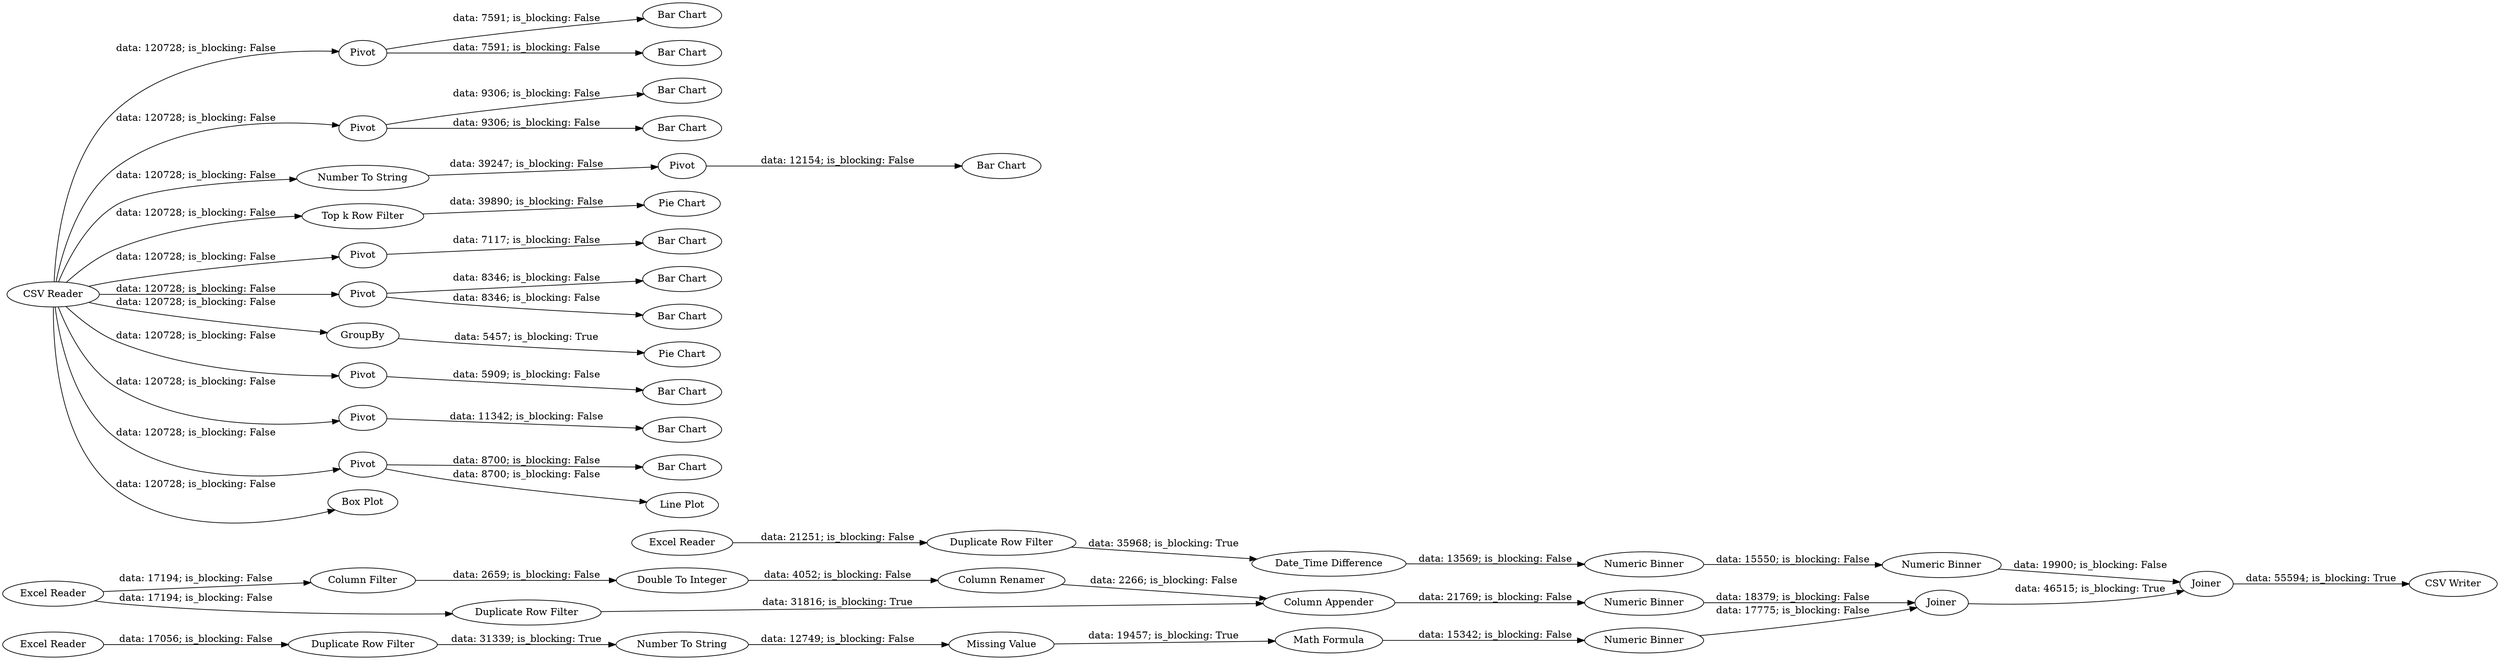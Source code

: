 digraph {
	"-7602349140336683937_27" [label="Number To String"]
	"-7602349140336683937_13" [label="Column Filter"]
	"-7602349140336683937_43" [label="Bar Chart"]
	"-7602349140336683937_54" [label="Bar Chart"]
	"-7602349140336683937_36" [label="Bar Chart"]
	"-7602349140336683937_64" [label=Pivot]
	"-7602349140336683937_2" [label="Excel Reader"]
	"-7602349140336683937_29" [label="Math Formula"]
	"-7602349140336683937_11" [label="Numeric Binner"]
	"-7602349140336683937_17" [label="Column Appender"]
	"-7602349140336683937_65" [label="Bar Chart"]
	"-7602349140336683937_49" [label="Bar Chart"]
	"-7602349140336683937_5" [label="Date_Time Difference"]
	"-7602349140336683937_61" [label="Duplicate Row Filter"]
	"-7602349140336683937_62" [label="Duplicate Row Filter"]
	"-7602349140336683937_19" [label=Joiner]
	"-7602349140336683937_16" [label="Column Renamer"]
	"-7602349140336683937_31" [label="Numeric Binner"]
	"-7602349140336683937_34" [label="Pie Chart"]
	"-7602349140336683937_57" [label="Pie Chart"]
	"-7602349140336683937_20" [label=Joiner]
	"-7602349140336683937_14" [label="Double To Integer"]
	"-7602349140336683937_3" [label="Excel Reader"]
	"-7602349140336683937_37" [label=Pivot]
	"-7602349140336683937_50" [label="Number To String"]
	"-7602349140336683937_48" [label=Pivot]
	"-7602349140336683937_39" [label="Bar Chart"]
	"-7602349140336683937_25" [label="Numeric Binner"]
	"-7602349140336683937_56" [label="Top k Row Filter"]
	"-7602349140336683937_1" [label="Excel Reader"]
	"-7602349140336683937_26" [label="Bar Chart"]
	"-7602349140336683937_28" [label="Missing Value"]
	"-7602349140336683937_42" [label=Pivot]
	"-7602349140336683937_12" [label="Numeric Binner"]
	"-7602349140336683937_51" [label=Pivot]
	"-7602349140336683937_52" [label="Bar Chart"]
	"-7602349140336683937_33" [label=GroupBy]
	"-7602349140336683937_67" [label=Pivot]
	"-7602349140336683937_63" [label="CSV Reader"]
	"-7602349140336683937_69" [label="Bar Chart"]
	"-7602349140336683937_60" [label="Duplicate Row Filter"]
	"-7602349140336683937_41" [label="Bar Chart"]
	"-7602349140336683937_53" [label=Pivot]
	"-7602349140336683937_46" [label=Pivot]
	"-7602349140336683937_66" [label="Box Plot"]
	"-7602349140336683937_58" [label="CSV Writer"]
	"-7602349140336683937_45" [label="Line Plot"]
	"-7602349140336683937_68" [label="Bar Chart"]
	"-7602349140336683937_63" -> "-7602349140336683937_67" [label="data: 120728; is_blocking: False"]
	"-7602349140336683937_63" -> "-7602349140336683937_50" [label="data: 120728; is_blocking: False"]
	"-7602349140336683937_17" -> "-7602349140336683937_12" [label="data: 21769; is_blocking: False"]
	"-7602349140336683937_3" -> "-7602349140336683937_61" [label="data: 21251; is_blocking: False"]
	"-7602349140336683937_63" -> "-7602349140336683937_33" [label="data: 120728; is_blocking: False"]
	"-7602349140336683937_67" -> "-7602349140336683937_68" [label="data: 5909; is_blocking: False"]
	"-7602349140336683937_12" -> "-7602349140336683937_19" [label="data: 18379; is_blocking: False"]
	"-7602349140336683937_33" -> "-7602349140336683937_34" [label="data: 5457; is_blocking: True"]
	"-7602349140336683937_62" -> "-7602349140336683937_17" [label="data: 31816; is_blocking: True"]
	"-7602349140336683937_56" -> "-7602349140336683937_57" [label="data: 39890; is_blocking: False"]
	"-7602349140336683937_27" -> "-7602349140336683937_28" [label="data: 12749; is_blocking: False"]
	"-7602349140336683937_46" -> "-7602349140336683937_45" [label="data: 8700; is_blocking: False"]
	"-7602349140336683937_29" -> "-7602349140336683937_31" [label="data: 15342; is_blocking: False"]
	"-7602349140336683937_42" -> "-7602349140336683937_41" [label="data: 7117; is_blocking: False"]
	"-7602349140336683937_11" -> "-7602349140336683937_20" [label="data: 19900; is_blocking: False"]
	"-7602349140336683937_51" -> "-7602349140336683937_26" [label="data: 8346; is_blocking: False"]
	"-7602349140336683937_60" -> "-7602349140336683937_27" [label="data: 31339; is_blocking: True"]
	"-7602349140336683937_63" -> "-7602349140336683937_56" [label="data: 120728; is_blocking: False"]
	"-7602349140336683937_53" -> "-7602349140336683937_54" [label="data: 11342; is_blocking: False"]
	"-7602349140336683937_63" -> "-7602349140336683937_37" [label="data: 120728; is_blocking: False"]
	"-7602349140336683937_50" -> "-7602349140336683937_48" [label="data: 39247; is_blocking: False"]
	"-7602349140336683937_63" -> "-7602349140336683937_46" [label="data: 120728; is_blocking: False"]
	"-7602349140336683937_63" -> "-7602349140336683937_66" [label="data: 120728; is_blocking: False"]
	"-7602349140336683937_1" -> "-7602349140336683937_13" [label="data: 17194; is_blocking: False"]
	"-7602349140336683937_31" -> "-7602349140336683937_19" [label="data: 17775; is_blocking: False"]
	"-7602349140336683937_19" -> "-7602349140336683937_20" [label="data: 46515; is_blocking: True"]
	"-7602349140336683937_46" -> "-7602349140336683937_65" [label="data: 8700; is_blocking: False"]
	"-7602349140336683937_14" -> "-7602349140336683937_16" [label="data: 4052; is_blocking: False"]
	"-7602349140336683937_61" -> "-7602349140336683937_5" [label="data: 35968; is_blocking: True"]
	"-7602349140336683937_1" -> "-7602349140336683937_62" [label="data: 17194; is_blocking: False"]
	"-7602349140336683937_64" -> "-7602349140336683937_69" [label="data: 7591; is_blocking: False"]
	"-7602349140336683937_16" -> "-7602349140336683937_17" [label="data: 2266; is_blocking: False"]
	"-7602349140336683937_2" -> "-7602349140336683937_60" [label="data: 17056; is_blocking: False"]
	"-7602349140336683937_63" -> "-7602349140336683937_53" [label="data: 120728; is_blocking: False"]
	"-7602349140336683937_5" -> "-7602349140336683937_25" [label="data: 13569; is_blocking: False"]
	"-7602349140336683937_20" -> "-7602349140336683937_58" [label="data: 55594; is_blocking: True"]
	"-7602349140336683937_13" -> "-7602349140336683937_14" [label="data: 2659; is_blocking: False"]
	"-7602349140336683937_28" -> "-7602349140336683937_29" [label="data: 19457; is_blocking: True"]
	"-7602349140336683937_37" -> "-7602349140336683937_39" [label="data: 9306; is_blocking: False"]
	"-7602349140336683937_51" -> "-7602349140336683937_52" [label="data: 8346; is_blocking: False"]
	"-7602349140336683937_25" -> "-7602349140336683937_11" [label="data: 15550; is_blocking: False"]
	"-7602349140336683937_63" -> "-7602349140336683937_64" [label="data: 120728; is_blocking: False"]
	"-7602349140336683937_64" -> "-7602349140336683937_43" [label="data: 7591; is_blocking: False"]
	"-7602349140336683937_48" -> "-7602349140336683937_49" [label="data: 12154; is_blocking: False"]
	"-7602349140336683937_63" -> "-7602349140336683937_42" [label="data: 120728; is_blocking: False"]
	"-7602349140336683937_63" -> "-7602349140336683937_51" [label="data: 120728; is_blocking: False"]
	"-7602349140336683937_37" -> "-7602349140336683937_36" [label="data: 9306; is_blocking: False"]
	rankdir=LR
}
